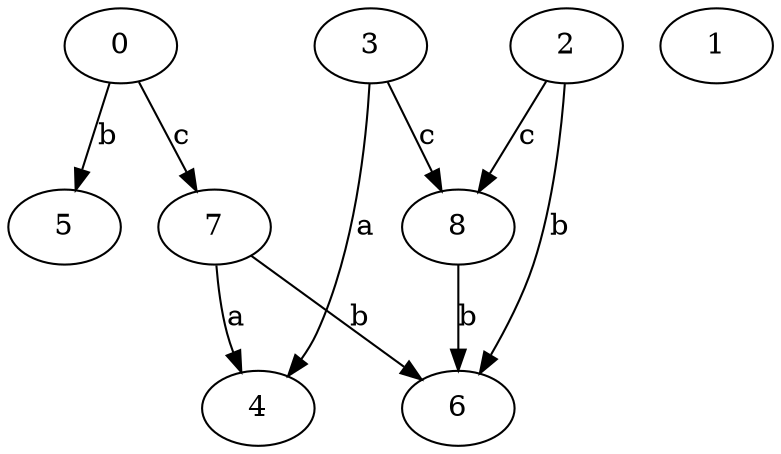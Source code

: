 strict digraph  {
3;
0;
4;
5;
6;
1;
2;
7;
8;
3 -> 4  [label=a];
3 -> 8  [label=c];
0 -> 5  [label=b];
0 -> 7  [label=c];
2 -> 6  [label=b];
2 -> 8  [label=c];
7 -> 4  [label=a];
7 -> 6  [label=b];
8 -> 6  [label=b];
}
